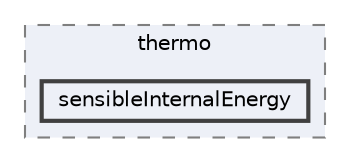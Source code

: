 digraph "src/thermophysicalModels/specie/thermo/sensibleInternalEnergy"
{
 // LATEX_PDF_SIZE
  bgcolor="transparent";
  edge [fontname=Helvetica,fontsize=10,labelfontname=Helvetica,labelfontsize=10];
  node [fontname=Helvetica,fontsize=10,shape=box,height=0.2,width=0.4];
  compound=true
  subgraph clusterdir_52d55d2fbf4a26d00084c41bddaf4722 {
    graph [ bgcolor="#edf0f7", pencolor="grey50", label="thermo", fontname=Helvetica,fontsize=10 style="filled,dashed", URL="dir_52d55d2fbf4a26d00084c41bddaf4722.html",tooltip=""]
  dir_d4b2538ede27321e1a3c8c932d6ecdf1 [label="sensibleInternalEnergy", fillcolor="#edf0f7", color="grey25", style="filled,bold", URL="dir_d4b2538ede27321e1a3c8c932d6ecdf1.html",tooltip=""];
  }
}
